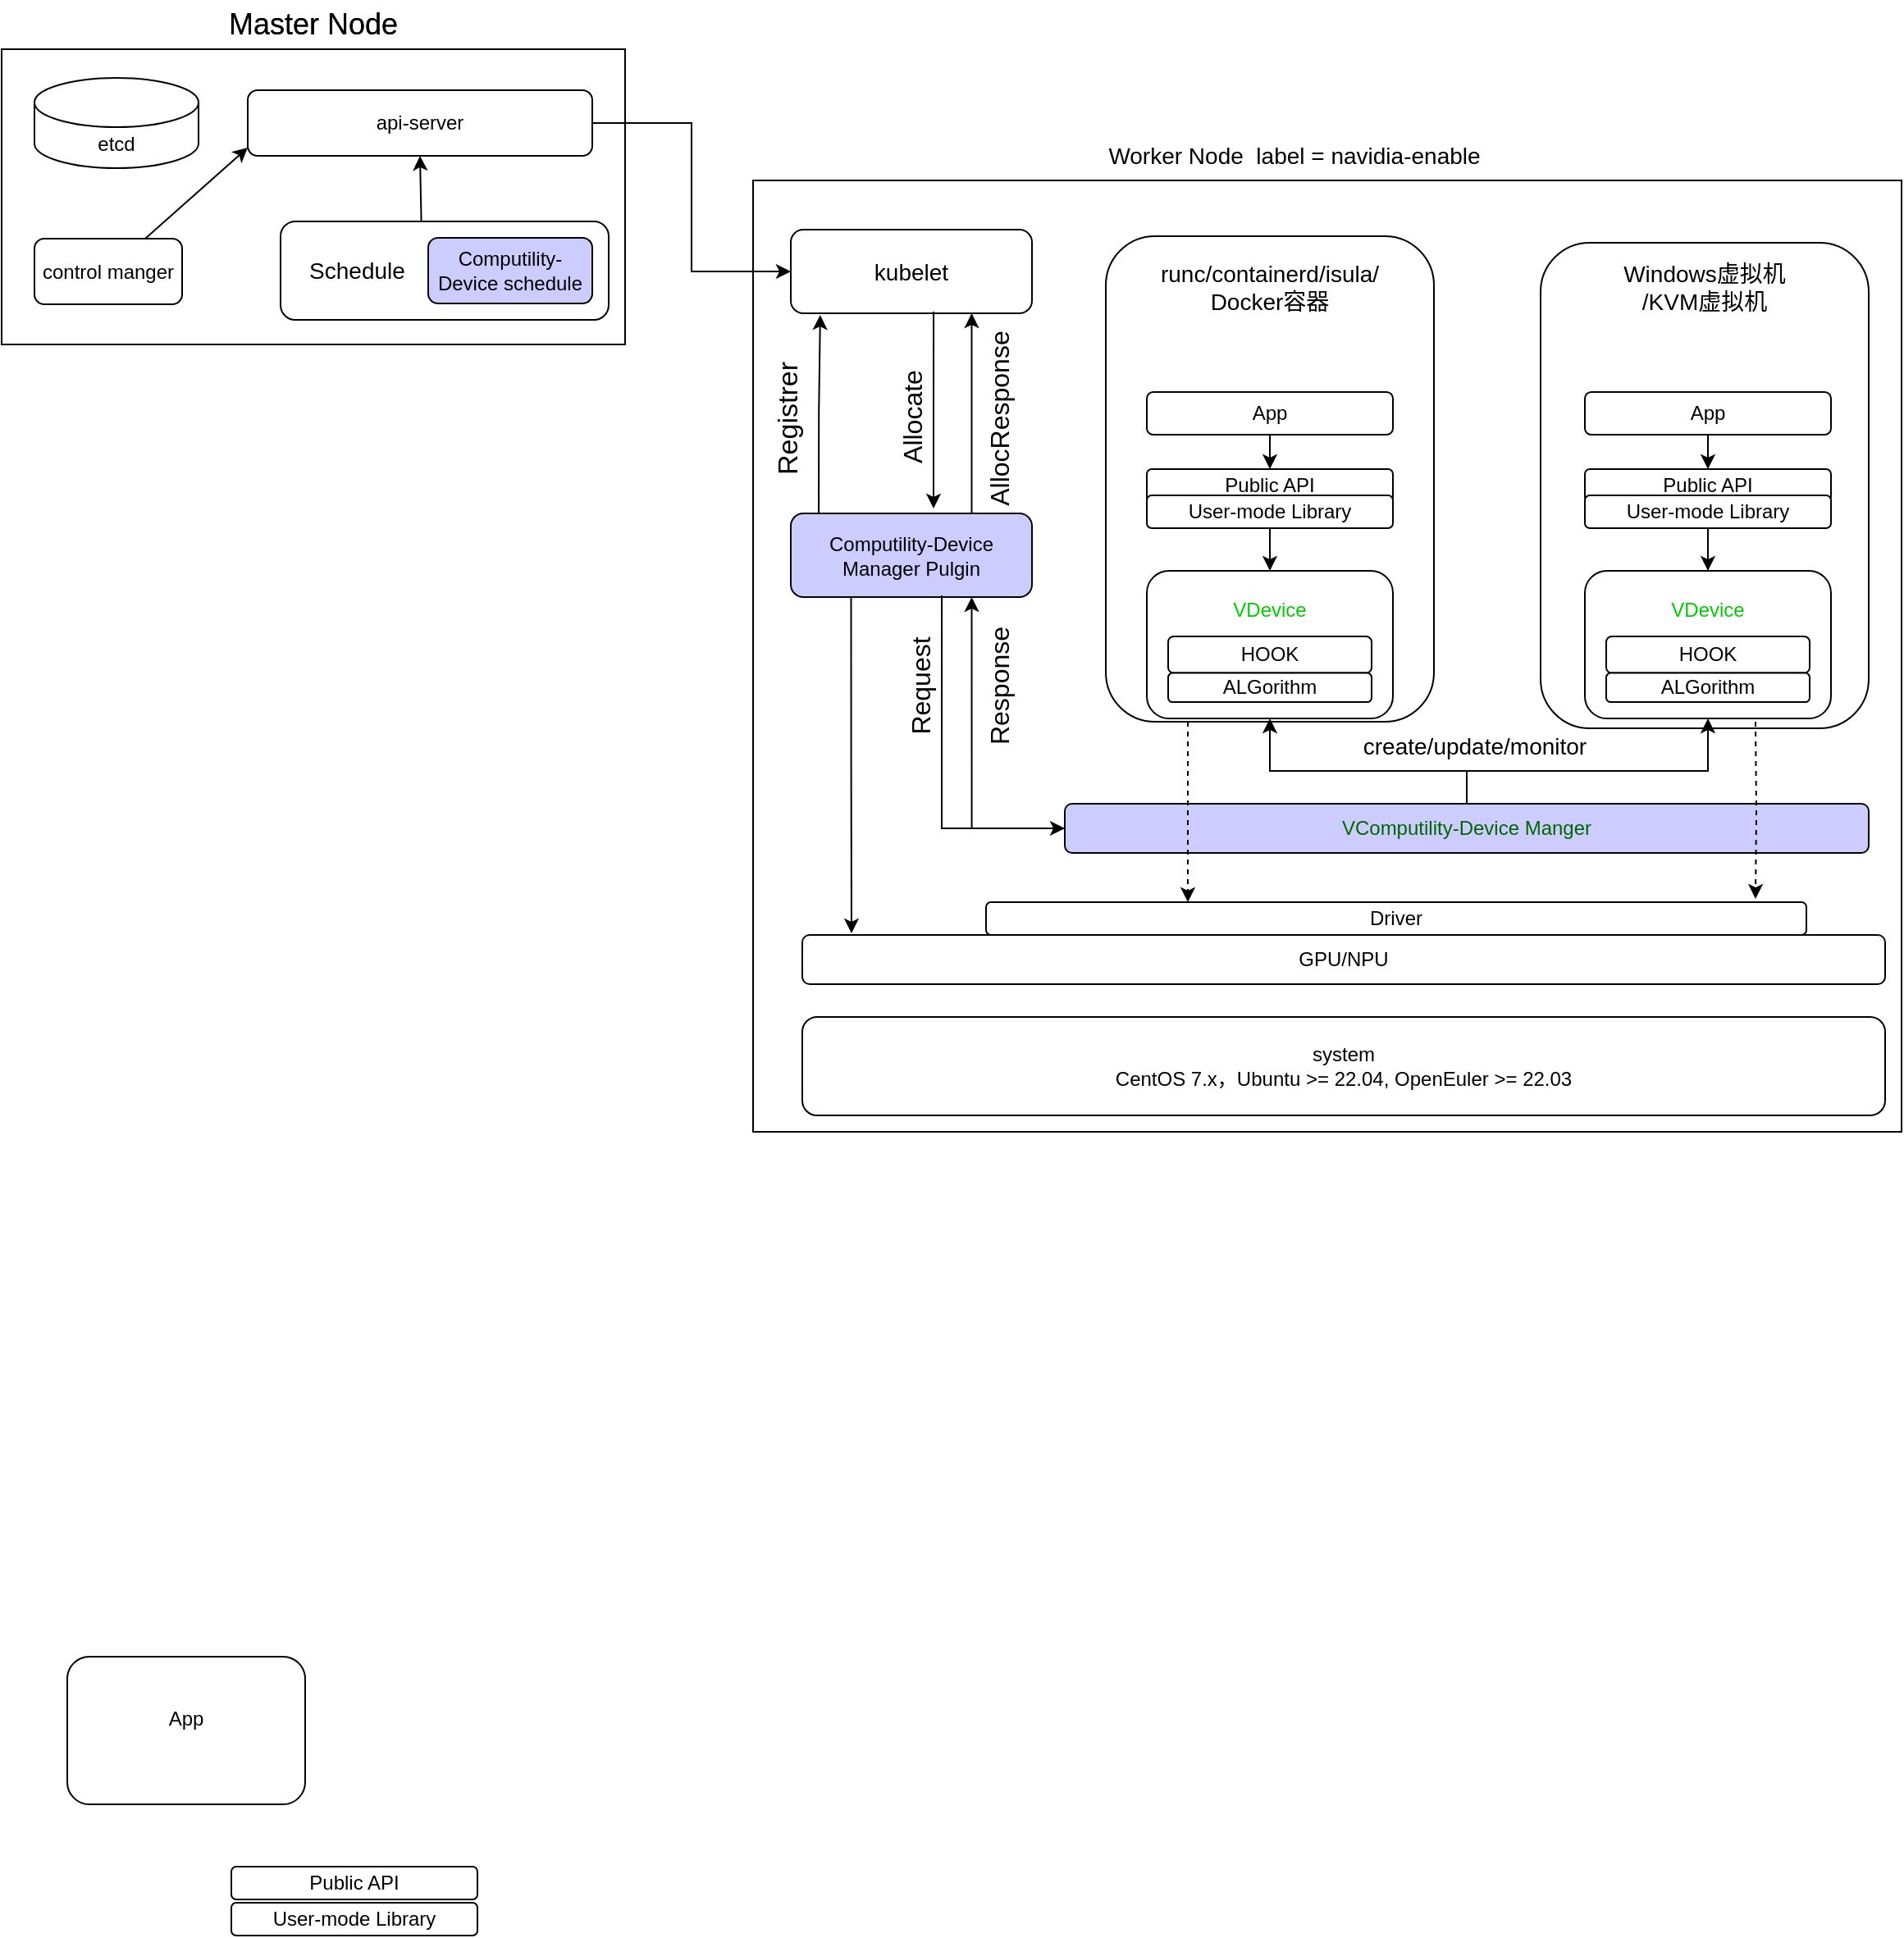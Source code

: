 <mxfile version="22.1.0" type="github">
  <diagram id="prtHgNgQTEPvFCAcTncT" name="Page-1">
    <mxGraphModel dx="1386" dy="747" grid="1" gridSize="10" guides="1" tooltips="1" connect="1" arrows="1" fold="1" page="1" pageScale="1" pageWidth="827" pageHeight="1169" math="0" shadow="0">
      <root>
        <mxCell id="0" />
        <mxCell id="1" parent="0" />
        <mxCell id="IzmlfqED56RzMS5ZcZuz-1" value="" style="rounded=0;whiteSpace=wrap;html=1;" vertex="1" parent="1">
          <mxGeometry x="718" y="1000" width="700" height="580" as="geometry" />
        </mxCell>
        <mxCell id="IzmlfqED56RzMS5ZcZuz-2" value="&lt;div style=&quot;text-align: left;&quot;&gt;&lt;br&gt;&lt;/div&gt;" style="rounded=1;whiteSpace=wrap;html=1;" vertex="1" parent="1">
          <mxGeometry x="933" y="1034" width="200" height="296" as="geometry" />
        </mxCell>
        <mxCell id="IzmlfqED56RzMS5ZcZuz-3" value="api-server" style="rounded=1;whiteSpace=wrap;html=1;" vertex="1" parent="1">
          <mxGeometry x="410" y="945" width="210" height="40" as="geometry" />
        </mxCell>
        <mxCell id="IzmlfqED56RzMS5ZcZuz-4" value="control manger" style="rounded=1;whiteSpace=wrap;html=1;" vertex="1" parent="1">
          <mxGeometry x="280" y="1025" width="90" height="40" as="geometry" />
        </mxCell>
        <mxCell id="IzmlfqED56RzMS5ZcZuz-5" value="&lt;font style=&quot;font-size: 14px;&quot;&gt;&amp;nbsp; &amp;nbsp; Schedule&lt;/font&gt;" style="rounded=1;whiteSpace=wrap;html=1;align=left;" vertex="1" parent="1">
          <mxGeometry x="430" y="1025" width="200" height="60" as="geometry" />
        </mxCell>
        <mxCell id="IzmlfqED56RzMS5ZcZuz-6" value="gpu-admission&lt;br&gt;schedule" style="rounded=1;whiteSpace=wrap;html=1;fillColor=#CCCCFF;" vertex="1" parent="1">
          <mxGeometry x="530" y="1035" width="90" height="40" as="geometry" />
        </mxCell>
        <mxCell id="IzmlfqED56RzMS5ZcZuz-7" value="etcd" style="shape=cylinder3;whiteSpace=wrap;html=1;boundedLbl=1;backgroundOutline=1;size=15;" vertex="1" parent="1">
          <mxGeometry x="280" y="935" width="100" height="50" as="geometry" />
        </mxCell>
        <mxCell id="IzmlfqED56RzMS5ZcZuz-8" value="&lt;font style=&quot;font-size: 18px;&quot;&gt;Master Node&lt;/font&gt;" style="text;html=1;strokeColor=none;fillColor=none;align=center;verticalAlign=middle;whiteSpace=wrap;rounded=0;" vertex="1" parent="1">
          <mxGeometry x="395" y="890" width="110" height="30" as="geometry" />
        </mxCell>
        <mxCell id="IzmlfqED56RzMS5ZcZuz-9" value="" style="endArrow=classic;html=1;rounded=0;exitX=0.75;exitY=0;exitDx=0;exitDy=0;" edge="1" parent="1" source="IzmlfqED56RzMS5ZcZuz-4">
          <mxGeometry width="50" height="50" relative="1" as="geometry">
            <mxPoint x="350" y="1020" as="sourcePoint" />
            <mxPoint x="410" y="970" as="targetPoint" />
          </mxGeometry>
        </mxCell>
        <mxCell id="IzmlfqED56RzMS5ZcZuz-10" value="" style="endArrow=classic;html=1;rounded=0;entryX=0.04;entryY=1.026;entryDx=0;entryDy=0;entryPerimeter=0;exitX=0.398;exitY=-0.046;exitDx=0;exitDy=0;exitPerimeter=0;" edge="1" parent="1" target="IzmlfqED56RzMS5ZcZuz-3">
          <mxGeometry width="50" height="50" relative="1" as="geometry">
            <mxPoint x="419.3" y="1093.62" as="sourcePoint" />
            <mxPoint x="430" y="1000" as="targetPoint" />
          </mxGeometry>
        </mxCell>
        <mxCell id="IzmlfqED56RzMS5ZcZuz-11" value="" style="endArrow=classic;html=1;rounded=0;exitX=0.429;exitY=0.006;exitDx=0;exitDy=0;exitPerimeter=0;entryX=0.5;entryY=1;entryDx=0;entryDy=0;" edge="1" parent="1" source="IzmlfqED56RzMS5ZcZuz-5" target="IzmlfqED56RzMS5ZcZuz-3">
          <mxGeometry width="50" height="50" relative="1" as="geometry">
            <mxPoint x="429" y="1104" as="sourcePoint" />
            <mxPoint x="428" y="996" as="targetPoint" />
          </mxGeometry>
        </mxCell>
        <mxCell id="IzmlfqED56RzMS5ZcZuz-12" value="" style="rounded=0;whiteSpace=wrap;html=1;" vertex="1" parent="1">
          <mxGeometry x="260" y="920" width="380" height="180" as="geometry" />
        </mxCell>
        <mxCell id="IzmlfqED56RzMS5ZcZuz-13" style="edgeStyle=orthogonalEdgeStyle;rounded=0;orthogonalLoop=1;jettySize=auto;html=1;entryX=0;entryY=0.5;entryDx=0;entryDy=0;" edge="1" parent="1" source="IzmlfqED56RzMS5ZcZuz-14" target="IzmlfqED56RzMS5ZcZuz-32">
          <mxGeometry relative="1" as="geometry" />
        </mxCell>
        <mxCell id="IzmlfqED56RzMS5ZcZuz-14" value="api-server" style="rounded=1;whiteSpace=wrap;html=1;" vertex="1" parent="1">
          <mxGeometry x="410" y="945" width="210" height="40" as="geometry" />
        </mxCell>
        <mxCell id="IzmlfqED56RzMS5ZcZuz-15" value="control manger" style="rounded=1;whiteSpace=wrap;html=1;" vertex="1" parent="1">
          <mxGeometry x="280" y="1035.5" width="90" height="40" as="geometry" />
        </mxCell>
        <mxCell id="IzmlfqED56RzMS5ZcZuz-16" value="&lt;font style=&quot;font-size: 14px;&quot;&gt;&amp;nbsp; &amp;nbsp; Schedule&lt;/font&gt;" style="rounded=1;whiteSpace=wrap;html=1;align=left;" vertex="1" parent="1">
          <mxGeometry x="430" y="1025" width="200" height="60" as="geometry" />
        </mxCell>
        <mxCell id="IzmlfqED56RzMS5ZcZuz-17" value="Computility-Device schedule" style="rounded=1;whiteSpace=wrap;html=1;fillColor=#CCCCFF;" vertex="1" parent="1">
          <mxGeometry x="520" y="1035" width="100" height="40" as="geometry" />
        </mxCell>
        <mxCell id="IzmlfqED56RzMS5ZcZuz-18" value="etcd" style="shape=cylinder3;whiteSpace=wrap;html=1;boundedLbl=1;backgroundOutline=1;size=15;" vertex="1" parent="1">
          <mxGeometry x="280" y="937.5" width="100" height="55" as="geometry" />
        </mxCell>
        <mxCell id="IzmlfqED56RzMS5ZcZuz-19" value="&lt;font style=&quot;font-size: 18px;&quot;&gt;Master Node&lt;/font&gt;" style="text;html=1;strokeColor=none;fillColor=none;align=center;verticalAlign=middle;whiteSpace=wrap;rounded=0;" vertex="1" parent="1">
          <mxGeometry x="395" y="890" width="110" height="30" as="geometry" />
        </mxCell>
        <mxCell id="IzmlfqED56RzMS5ZcZuz-20" value="" style="endArrow=classic;html=1;rounded=0;exitX=0.75;exitY=0;exitDx=0;exitDy=0;entryX=0;entryY=0.875;entryDx=0;entryDy=0;entryPerimeter=0;" edge="1" parent="1" source="IzmlfqED56RzMS5ZcZuz-15" target="IzmlfqED56RzMS5ZcZuz-14">
          <mxGeometry width="50" height="50" relative="1" as="geometry">
            <mxPoint x="350" y="1020" as="sourcePoint" />
            <mxPoint x="410" y="970" as="targetPoint" />
          </mxGeometry>
        </mxCell>
        <mxCell id="IzmlfqED56RzMS5ZcZuz-21" value="" style="endArrow=classic;html=1;rounded=0;exitX=0.429;exitY=0.006;exitDx=0;exitDy=0;exitPerimeter=0;entryX=0.5;entryY=1;entryDx=0;entryDy=0;" edge="1" parent="1" source="IzmlfqED56RzMS5ZcZuz-16" target="IzmlfqED56RzMS5ZcZuz-14">
          <mxGeometry width="50" height="50" relative="1" as="geometry">
            <mxPoint x="429" y="1104" as="sourcePoint" />
            <mxPoint x="428" y="996" as="targetPoint" />
          </mxGeometry>
        </mxCell>
        <mxCell id="IzmlfqED56RzMS5ZcZuz-22" value="GPU/NPU" style="rounded=1;whiteSpace=wrap;html=1;" vertex="1" parent="1">
          <mxGeometry x="748" y="1460" width="660" height="30" as="geometry" />
        </mxCell>
        <mxCell id="IzmlfqED56RzMS5ZcZuz-23" value="system&lt;br&gt;CentOS 7.x，Ubuntu &amp;gt;= 22.04, OpenEuler &amp;gt;= 22.03" style="rounded=1;whiteSpace=wrap;html=1;" vertex="1" parent="1">
          <mxGeometry x="748" y="1510" width="660" height="60" as="geometry" />
        </mxCell>
        <mxCell id="IzmlfqED56RzMS5ZcZuz-24" style="edgeStyle=orthogonalEdgeStyle;rounded=0;orthogonalLoop=1;jettySize=auto;html=1;entryX=0.122;entryY=1.02;entryDx=0;entryDy=0;exitX=0.116;exitY=0.02;exitDx=0;exitDy=0;exitPerimeter=0;entryPerimeter=0;" edge="1" parent="1" source="IzmlfqED56RzMS5ZcZuz-26" target="IzmlfqED56RzMS5ZcZuz-32">
          <mxGeometry relative="1" as="geometry" />
        </mxCell>
        <mxCell id="IzmlfqED56RzMS5ZcZuz-25" style="edgeStyle=orthogonalEdgeStyle;rounded=0;orthogonalLoop=1;jettySize=auto;html=1;exitX=0.25;exitY=1;exitDx=0;exitDy=0;" edge="1" parent="1" source="IzmlfqED56RzMS5ZcZuz-26">
          <mxGeometry relative="1" as="geometry">
            <mxPoint x="778" y="1459" as="targetPoint" />
          </mxGeometry>
        </mxCell>
        <mxCell id="IzmlfqED56RzMS5ZcZuz-26" value="Computility-Device Manager Pulgin" style="rounded=1;whiteSpace=wrap;html=1;fillColor=#CCCCFF;" vertex="1" parent="1">
          <mxGeometry x="741" y="1203" width="147" height="51" as="geometry" />
        </mxCell>
        <mxCell id="IzmlfqED56RzMS5ZcZuz-27" value="&lt;div style=&quot;text-align: left;&quot;&gt;&lt;br&gt;&lt;/div&gt;" style="rounded=1;whiteSpace=wrap;html=1;" vertex="1" parent="1">
          <mxGeometry x="1198" y="1038" width="200" height="296" as="geometry" />
        </mxCell>
        <mxCell id="IzmlfqED56RzMS5ZcZuz-28" style="edgeStyle=orthogonalEdgeStyle;rounded=0;orthogonalLoop=1;jettySize=auto;html=1;entryX=0.75;entryY=1;entryDx=0;entryDy=0;" edge="1" parent="1" source="IzmlfqED56RzMS5ZcZuz-31" target="IzmlfqED56RzMS5ZcZuz-26">
          <mxGeometry relative="1" as="geometry" />
        </mxCell>
        <mxCell id="IzmlfqED56RzMS5ZcZuz-29" style="edgeStyle=orthogonalEdgeStyle;rounded=0;orthogonalLoop=1;jettySize=auto;html=1;" edge="1" parent="1" source="IzmlfqED56RzMS5ZcZuz-31" target="IzmlfqED56RzMS5ZcZuz-47">
          <mxGeometry relative="1" as="geometry">
            <Array as="points">
              <mxPoint x="1153" y="1360" />
              <mxPoint x="1300" y="1360" />
            </Array>
          </mxGeometry>
        </mxCell>
        <mxCell id="IzmlfqED56RzMS5ZcZuz-30" style="edgeStyle=orthogonalEdgeStyle;rounded=0;orthogonalLoop=1;jettySize=auto;html=1;" edge="1" parent="1" source="IzmlfqED56RzMS5ZcZuz-31" target="IzmlfqED56RzMS5ZcZuz-60">
          <mxGeometry relative="1" as="geometry">
            <Array as="points">
              <mxPoint x="1153" y="1360" />
              <mxPoint x="1033" y="1360" />
            </Array>
          </mxGeometry>
        </mxCell>
        <mxCell id="IzmlfqED56RzMS5ZcZuz-31" value="&lt;font style=&quot;border-color: var(--border-color);&quot;&gt;&lt;font&gt;VComputility-Device Manger&lt;/font&gt;&lt;br&gt;&lt;/font&gt;" style="rounded=1;whiteSpace=wrap;html=1;fillColor=#CCCCFF;fontColor=#006600;" vertex="1" parent="1">
          <mxGeometry x="908" y="1380" width="490" height="30" as="geometry" />
        </mxCell>
        <mxCell id="IzmlfqED56RzMS5ZcZuz-32" value="&lt;font style=&quot;font-size: 14px;&quot;&gt;kubelet&lt;/font&gt;" style="rounded=1;whiteSpace=wrap;html=1;fillColor=#FFFFFF;" vertex="1" parent="1">
          <mxGeometry x="741" y="1030" width="147" height="51" as="geometry" />
        </mxCell>
        <mxCell id="IzmlfqED56RzMS5ZcZuz-33" value="Registrer" style="text;html=1;strokeColor=none;fillColor=none;align=center;verticalAlign=middle;whiteSpace=wrap;rounded=0;horizontal=0;fontSize=17;fontStyle=0" vertex="1" parent="1">
          <mxGeometry x="710" y="1111" width="60" height="68" as="geometry" />
        </mxCell>
        <mxCell id="IzmlfqED56RzMS5ZcZuz-34" style="edgeStyle=orthogonalEdgeStyle;rounded=0;orthogonalLoop=1;jettySize=auto;html=1;entryX=0.75;entryY=1;entryDx=0;entryDy=0;exitX=0.75;exitY=0;exitDx=0;exitDy=0;" edge="1" parent="1" source="IzmlfqED56RzMS5ZcZuz-26" target="IzmlfqED56RzMS5ZcZuz-32">
          <mxGeometry relative="1" as="geometry">
            <mxPoint x="778" y="1200" as="sourcePoint" />
            <mxPoint x="779" y="1102" as="targetPoint" />
          </mxGeometry>
        </mxCell>
        <mxCell id="IzmlfqED56RzMS5ZcZuz-35" style="edgeStyle=orthogonalEdgeStyle;rounded=0;orthogonalLoop=1;jettySize=auto;html=1;exitX=0.592;exitY=0.98;exitDx=0;exitDy=0;exitPerimeter=0;" edge="1" parent="1" source="IzmlfqED56RzMS5ZcZuz-32">
          <mxGeometry relative="1" as="geometry">
            <mxPoint x="861" y="1189" as="sourcePoint" />
            <mxPoint x="828" y="1200" as="targetPoint" />
          </mxGeometry>
        </mxCell>
        <mxCell id="IzmlfqED56RzMS5ZcZuz-36" value="Allocate" style="text;html=1;strokeColor=none;fillColor=none;align=center;verticalAlign=middle;whiteSpace=wrap;rounded=0;horizontal=0;fontSize=16;fontStyle=0" vertex="1" parent="1">
          <mxGeometry x="785" y="1110" width="60" height="68" as="geometry" />
        </mxCell>
        <mxCell id="IzmlfqED56RzMS5ZcZuz-37" value="AllocResponse&lt;br style=&quot;font-size: 16px;&quot;&gt;" style="text;html=1;strokeColor=none;fillColor=none;align=center;verticalAlign=middle;whiteSpace=wrap;rounded=0;horizontal=0;fontSize=16;fontStyle=0" vertex="1" parent="1">
          <mxGeometry x="838" y="1090" width="60" height="110" as="geometry" />
        </mxCell>
        <mxCell id="IzmlfqED56RzMS5ZcZuz-38" value="Driver" style="rounded=1;whiteSpace=wrap;html=1;" vertex="1" parent="1">
          <mxGeometry x="860" y="1440" width="500" height="20" as="geometry" />
        </mxCell>
        <mxCell id="IzmlfqED56RzMS5ZcZuz-39" value="App" style="rounded=1;whiteSpace=wrap;html=1;" vertex="1" parent="1">
          <mxGeometry x="1225" y="1129" width="150" height="26" as="geometry" />
        </mxCell>
        <mxCell id="IzmlfqED56RzMS5ZcZuz-40" style="edgeStyle=orthogonalEdgeStyle;rounded=0;orthogonalLoop=1;jettySize=auto;html=1;exitX=0.626;exitY=0.98;exitDx=0;exitDy=0;entryX=0;entryY=0.5;entryDx=0;entryDy=0;exitPerimeter=0;" edge="1" parent="1" source="IzmlfqED56RzMS5ZcZuz-26" target="IzmlfqED56RzMS5ZcZuz-31">
          <mxGeometry relative="1" as="geometry">
            <mxPoint x="838" y="1090" as="sourcePoint" />
            <mxPoint x="838" y="1210" as="targetPoint" />
          </mxGeometry>
        </mxCell>
        <mxCell id="IzmlfqED56RzMS5ZcZuz-41" value="Request" style="text;html=1;strokeColor=none;fillColor=none;align=center;verticalAlign=middle;whiteSpace=wrap;rounded=0;horizontal=0;fontSize=16;fontStyle=0" vertex="1" parent="1">
          <mxGeometry x="790" y="1274" width="60" height="68" as="geometry" />
        </mxCell>
        <mxCell id="IzmlfqED56RzMS5ZcZuz-42" value="Response" style="text;html=1;strokeColor=none;fillColor=none;align=center;verticalAlign=middle;whiteSpace=wrap;rounded=0;horizontal=0;fontSize=16;fontStyle=0" vertex="1" parent="1">
          <mxGeometry x="838" y="1274" width="60" height="68" as="geometry" />
        </mxCell>
        <mxCell id="IzmlfqED56RzMS5ZcZuz-43" value="&lt;font style=&quot;font-size: 14px;&quot;&gt;Worker Node&amp;nbsp; label = navidia-enable&lt;/font&gt;" style="text;html=1;strokeColor=none;fillColor=none;align=center;verticalAlign=middle;whiteSpace=wrap;rounded=0;" vertex="1" parent="1">
          <mxGeometry x="898" y="970" width="300" height="30" as="geometry" />
        </mxCell>
        <mxCell id="IzmlfqED56RzMS5ZcZuz-44" value="Public API" style="rounded=1;whiteSpace=wrap;html=1;" vertex="1" parent="1">
          <mxGeometry x="1225" y="1176" width="150" height="20" as="geometry" />
        </mxCell>
        <mxCell id="IzmlfqED56RzMS5ZcZuz-45" value="User-mode Library" style="rounded=1;whiteSpace=wrap;html=1;" vertex="1" parent="1">
          <mxGeometry x="1225" y="1192" width="150" height="20" as="geometry" />
        </mxCell>
        <mxCell id="IzmlfqED56RzMS5ZcZuz-46" value="" style="group" vertex="1" connectable="0" parent="1">
          <mxGeometry x="1225" y="1238" width="150" height="90" as="geometry" />
        </mxCell>
        <mxCell id="IzmlfqED56RzMS5ZcZuz-47" value="&lt;font color=&quot;#00cc00&quot;&gt;&lt;br&gt;&lt;br&gt;&lt;br&gt;&lt;br&gt;VDevice&lt;br&gt;&lt;br&gt;&lt;br&gt;&lt;br&gt;&lt;br&gt;&lt;br&gt;&lt;br&gt;&lt;/font&gt;&lt;div style=&quot;text-align: left;&quot;&gt;&lt;br&gt;&lt;/div&gt;" style="rounded=1;whiteSpace=wrap;html=1;container=0;" vertex="1" parent="IzmlfqED56RzMS5ZcZuz-46">
          <mxGeometry width="150" height="90" as="geometry" />
        </mxCell>
        <mxCell id="IzmlfqED56RzMS5ZcZuz-48" value="HOOK" style="rounded=1;whiteSpace=wrap;html=1;container=0;" vertex="1" parent="IzmlfqED56RzMS5ZcZuz-46">
          <mxGeometry x="13" y="40" width="124" height="22.3" as="geometry" />
        </mxCell>
        <mxCell id="IzmlfqED56RzMS5ZcZuz-49" value="ALGorithm" style="rounded=1;whiteSpace=wrap;html=1;container=0;" vertex="1" parent="IzmlfqED56RzMS5ZcZuz-46">
          <mxGeometry x="13" y="62.31" width="124" height="17.69" as="geometry" />
        </mxCell>
        <mxCell id="IzmlfqED56RzMS5ZcZuz-50" value="App&lt;br&gt;&lt;br&gt;" style="rounded=1;whiteSpace=wrap;html=1;" vertex="1" parent="1">
          <mxGeometry x="300" y="1900" width="145" height="90" as="geometry" />
        </mxCell>
        <mxCell id="IzmlfqED56RzMS5ZcZuz-51" value="Public API" style="rounded=1;whiteSpace=wrap;html=1;" vertex="1" parent="1">
          <mxGeometry x="400" y="2028" width="150" height="20" as="geometry" />
        </mxCell>
        <mxCell id="IzmlfqED56RzMS5ZcZuz-52" value="User-mode Library" style="rounded=1;whiteSpace=wrap;html=1;" vertex="1" parent="1">
          <mxGeometry x="400" y="2050" width="150" height="20" as="geometry" />
        </mxCell>
        <mxCell id="IzmlfqED56RzMS5ZcZuz-53" value="" style="endArrow=classic;html=1;rounded=0;exitX=0.5;exitY=1;exitDx=0;exitDy=0;entryX=0.5;entryY=0;entryDx=0;entryDy=0;" edge="1" parent="1" source="IzmlfqED56RzMS5ZcZuz-39" target="IzmlfqED56RzMS5ZcZuz-44">
          <mxGeometry width="50" height="50" relative="1" as="geometry">
            <mxPoint x="1455" y="1148" as="sourcePoint" />
            <mxPoint x="1505" y="1098" as="targetPoint" />
          </mxGeometry>
        </mxCell>
        <mxCell id="IzmlfqED56RzMS5ZcZuz-54" value="" style="endArrow=classic;html=1;rounded=0;exitX=0.5;exitY=1;exitDx=0;exitDy=0;entryX=0.5;entryY=0;entryDx=0;entryDy=0;" edge="1" parent="1" source="IzmlfqED56RzMS5ZcZuz-45" target="IzmlfqED56RzMS5ZcZuz-47">
          <mxGeometry width="50" height="50" relative="1" as="geometry">
            <mxPoint x="1310" y="1165" as="sourcePoint" />
            <mxPoint x="1310" y="1186" as="targetPoint" />
          </mxGeometry>
        </mxCell>
        <mxCell id="IzmlfqED56RzMS5ZcZuz-55" value="runc/containerd/isula/&lt;br style=&quot;font-size: 14px;&quot;&gt;Docker容器" style="text;html=1;strokeColor=none;fillColor=none;align=center;verticalAlign=middle;whiteSpace=wrap;rounded=0;fontSize=14;" vertex="1" parent="1">
          <mxGeometry x="948" y="1030" width="170" height="70" as="geometry" />
        </mxCell>
        <mxCell id="IzmlfqED56RzMS5ZcZuz-56" value="App" style="rounded=1;whiteSpace=wrap;html=1;" vertex="1" parent="1">
          <mxGeometry x="958" y="1129" width="150" height="26" as="geometry" />
        </mxCell>
        <mxCell id="IzmlfqED56RzMS5ZcZuz-57" value="Public API" style="rounded=1;whiteSpace=wrap;html=1;" vertex="1" parent="1">
          <mxGeometry x="958" y="1176" width="150" height="20" as="geometry" />
        </mxCell>
        <mxCell id="IzmlfqED56RzMS5ZcZuz-58" value="User-mode Library" style="rounded=1;whiteSpace=wrap;html=1;" vertex="1" parent="1">
          <mxGeometry x="958" y="1192" width="150" height="20" as="geometry" />
        </mxCell>
        <mxCell id="IzmlfqED56RzMS5ZcZuz-59" value="" style="group" vertex="1" connectable="0" parent="1">
          <mxGeometry x="958" y="1238" width="150" height="90" as="geometry" />
        </mxCell>
        <mxCell id="IzmlfqED56RzMS5ZcZuz-60" value="&lt;font color=&quot;#00cc00&quot;&gt;&lt;br&gt;&lt;br&gt;&lt;br&gt;&lt;br&gt;VDevice&lt;br&gt;&lt;br&gt;&lt;br&gt;&lt;br&gt;&lt;br&gt;&lt;br&gt;&lt;br&gt;&lt;/font&gt;&lt;div style=&quot;text-align: left;&quot;&gt;&lt;br&gt;&lt;/div&gt;" style="rounded=1;whiteSpace=wrap;html=1;container=0;" vertex="1" parent="IzmlfqED56RzMS5ZcZuz-59">
          <mxGeometry width="150" height="90" as="geometry" />
        </mxCell>
        <mxCell id="IzmlfqED56RzMS5ZcZuz-61" value="HOOK" style="rounded=1;whiteSpace=wrap;html=1;container=0;" vertex="1" parent="IzmlfqED56RzMS5ZcZuz-59">
          <mxGeometry x="13" y="40" width="124" height="22.3" as="geometry" />
        </mxCell>
        <mxCell id="IzmlfqED56RzMS5ZcZuz-62" value="ALGorithm" style="rounded=1;whiteSpace=wrap;html=1;container=0;" vertex="1" parent="IzmlfqED56RzMS5ZcZuz-59">
          <mxGeometry x="13" y="62.31" width="124" height="17.69" as="geometry" />
        </mxCell>
        <mxCell id="IzmlfqED56RzMS5ZcZuz-63" value="" style="endArrow=classic;html=1;rounded=0;exitX=0.5;exitY=1;exitDx=0;exitDy=0;entryX=0.5;entryY=0;entryDx=0;entryDy=0;" edge="1" parent="1" source="IzmlfqED56RzMS5ZcZuz-56" target="IzmlfqED56RzMS5ZcZuz-57">
          <mxGeometry width="50" height="50" relative="1" as="geometry">
            <mxPoint x="1188" y="1148" as="sourcePoint" />
            <mxPoint x="1238" y="1098" as="targetPoint" />
          </mxGeometry>
        </mxCell>
        <mxCell id="IzmlfqED56RzMS5ZcZuz-64" value="" style="endArrow=classic;html=1;rounded=0;exitX=0.5;exitY=1;exitDx=0;exitDy=0;entryX=0.5;entryY=0;entryDx=0;entryDy=0;" edge="1" parent="1" source="IzmlfqED56RzMS5ZcZuz-58" target="IzmlfqED56RzMS5ZcZuz-60">
          <mxGeometry width="50" height="50" relative="1" as="geometry">
            <mxPoint x="1043" y="1165" as="sourcePoint" />
            <mxPoint x="1043" y="1186" as="targetPoint" />
          </mxGeometry>
        </mxCell>
        <mxCell id="IzmlfqED56RzMS5ZcZuz-65" value="create/update/monitor" style="text;html=1;strokeColor=none;fillColor=none;align=center;verticalAlign=middle;whiteSpace=wrap;rounded=0;fontSize=14;" vertex="1" parent="1">
          <mxGeometry x="1078" y="1330" width="160" height="30" as="geometry" />
        </mxCell>
        <mxCell id="IzmlfqED56RzMS5ZcZuz-66" value="Windows虚拟机&lt;br&gt;/KVM虚拟机" style="text;html=1;strokeColor=none;fillColor=none;align=center;verticalAlign=middle;whiteSpace=wrap;rounded=0;fontSize=14;" vertex="1" parent="1">
          <mxGeometry x="1213" y="1030" width="170" height="70" as="geometry" />
        </mxCell>
        <mxCell id="IzmlfqED56RzMS5ZcZuz-67" style="edgeStyle=orthogonalEdgeStyle;rounded=0;orthogonalLoop=1;jettySize=auto;html=1;exitX=0.25;exitY=1;exitDx=0;exitDy=0;dashed=1;" edge="1" parent="1" source="IzmlfqED56RzMS5ZcZuz-2">
          <mxGeometry relative="1" as="geometry">
            <mxPoint x="983" y="1440" as="targetPoint" />
          </mxGeometry>
        </mxCell>
        <mxCell id="IzmlfqED56RzMS5ZcZuz-68" style="edgeStyle=orthogonalEdgeStyle;rounded=0;orthogonalLoop=1;jettySize=auto;html=1;dashed=1;entryX=0.938;entryY=-0.1;entryDx=0;entryDy=0;entryPerimeter=0;" edge="1" parent="1" target="IzmlfqED56RzMS5ZcZuz-38">
          <mxGeometry relative="1" as="geometry">
            <mxPoint x="1329" y="1330" as="sourcePoint" />
            <mxPoint x="993" y="1450" as="targetPoint" />
          </mxGeometry>
        </mxCell>
      </root>
    </mxGraphModel>
  </diagram>
</mxfile>
